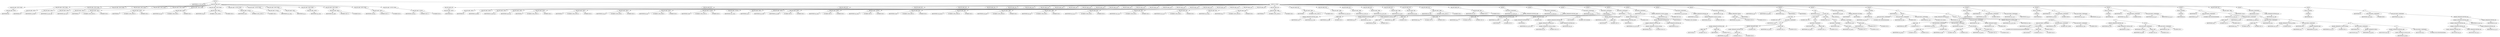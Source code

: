 digraph G {	
ranksep=.25;
	0 [label="MODULE"];
	1 [label="IDENTIFIERS:or1200_mult_mac"];
	0 -> 1;
	2 [label="VAR_DECLARE_LIST"];
	0 -> 2;
	3 [label="VAR_DECLARE  INPUT PORT"];
	2 -> 3;
	4 [label="VAR_DECLARE  INPUT"];
	3 -> 4;
	5 [label="IDENTIFIERS:clk"];
	4 -> 5;
	16 [label="VAR_DECLARE  INPUT PORT"];
	2 -> 16;
	17 [label="VAR_DECLARE  INPUT"];
	16 -> 17;
	18 [label="IDENTIFIERS:rst"];
	17 -> 18;
	29 [label="VAR_DECLARE  INPUT PORT"];
	2 -> 29;
	30 [label="VAR_DECLARE  INPUT"];
	29 -> 30;
	31 [label="IDENTIFIERS:ex_freeze"];
	30 -> 31;
	42 [label="VAR_DECLARE  INPUT PORT"];
	2 -> 42;
	43 [label="VAR_DECLARE  INPUT"];
	42 -> 43;
	44 [label="IDENTIFIERS:id_macrc_op"];
	43 -> 44;
	55 [label="VAR_DECLARE  INPUT PORT"];
	2 -> 55;
	56 [label="VAR_DECLARE  INPUT"];
	55 -> 56;
	57 [label="IDENTIFIERS:macrc_op"];
	56 -> 57;
	68 [label="VAR_DECLARE  INPUT PORT"];
	2 -> 68;
	69 [label="VAR_DECLARE  INPUT"];
	68 -> 69;
	70 [label="IDENTIFIERS:a"];
	69 -> 70;
	71 [label="NUMBERS LONG_LONG:31"];
	69 -> 71;
	72 [label="NUMBERS DEC:0"];
	69 -> 72;
	81 [label="VAR_DECLARE  INPUT PORT"];
	2 -> 81;
	82 [label="VAR_DECLARE  INPUT"];
	81 -> 82;
	83 [label="IDENTIFIERS:b"];
	82 -> 83;
	84 [label="NUMBERS LONG_LONG:31"];
	82 -> 84;
	85 [label="NUMBERS DEC:0"];
	82 -> 85;
	94 [label="VAR_DECLARE  INPUT PORT"];
	2 -> 94;
	95 [label="VAR_DECLARE  INPUT"];
	94 -> 95;
	96 [label="IDENTIFIERS:mac_op"];
	95 -> 96;
	97 [label="NUMBERS LONG_LONG:1"];
	95 -> 97;
	98 [label="NUMBERS DEC:0"];
	95 -> 98;
	107 [label="VAR_DECLARE  INPUT PORT"];
	2 -> 107;
	108 [label="VAR_DECLARE  INPUT"];
	107 -> 108;
	109 [label="IDENTIFIERS:alu_op"];
	108 -> 109;
	110 [label="NUMBERS LONG_LONG:3"];
	108 -> 110;
	111 [label="NUMBERS DEC:0"];
	108 -> 111;
	120 [label="VAR_DECLARE  OUTPUT PORT"];
	2 -> 120;
	121 [label="VAR_DECLARE  OUTPUT"];
	120 -> 121;
	122 [label="IDENTIFIERS:result"];
	121 -> 122;
	123 [label="NUMBERS LONG_LONG:31"];
	121 -> 123;
	124 [label="NUMBERS DEC:0"];
	121 -> 124;
	133 [label="VAR_DECLARE  OUTPUT PORT"];
	2 -> 133;
	134 [label="VAR_DECLARE  OUTPUT"];
	133 -> 134;
	135 [label="IDENTIFIERS:mac_stall_r"];
	134 -> 135;
	146 [label="VAR_DECLARE  INPUT PORT"];
	2 -> 146;
	147 [label="VAR_DECLARE  INPUT"];
	146 -> 147;
	148 [label="IDENTIFIERS:spr_cs"];
	147 -> 148;
	159 [label="VAR_DECLARE  INPUT PORT"];
	2 -> 159;
	160 [label="VAR_DECLARE  INPUT"];
	159 -> 160;
	161 [label="IDENTIFIERS:spr_write"];
	160 -> 161;
	172 [label="VAR_DECLARE  INPUT PORT"];
	2 -> 172;
	173 [label="VAR_DECLARE  INPUT"];
	172 -> 173;
	174 [label="IDENTIFIERS:spr_addr"];
	173 -> 174;
	175 [label="NUMBERS DEC:31"];
	173 -> 175;
	176 [label="NUMBERS DEC:0"];
	173 -> 176;
	185 [label="VAR_DECLARE  INPUT PORT"];
	2 -> 185;
	186 [label="VAR_DECLARE  INPUT"];
	185 -> 186;
	187 [label="IDENTIFIERS:spr_dat_i"];
	186 -> 187;
	188 [label="NUMBERS DEC:31"];
	186 -> 188;
	189 [label="NUMBERS DEC:0"];
	186 -> 189;
	198 [label="VAR_DECLARE  OUTPUT PORT"];
	2 -> 198;
	199 [label="VAR_DECLARE  OUTPUT"];
	198 -> 199;
	200 [label="IDENTIFIERS:spr_dat_o"];
	199 -> 200;
	201 [label="NUMBERS DEC:31"];
	199 -> 201;
	202 [label="NUMBERS DEC:0"];
	199 -> 202;
	211 [label="MODULE_ITEMS"];
	0 -> 211;
	212 [label="VAR_DECLARE_LIST"];
	211 -> 212;
	213 [label="VAR_DECLARE  INPUT"];
	212 -> 213;
	214 [label="IDENTIFIERS:clk"];
	213 -> 214;
	220 [label="VAR_DECLARE_LIST"];
	211 -> 220;
	221 [label="VAR_DECLARE  INPUT"];
	220 -> 221;
	222 [label="IDENTIFIERS:rst"];
	221 -> 222;
	228 [label="VAR_DECLARE_LIST"];
	211 -> 228;
	229 [label="VAR_DECLARE  INPUT"];
	228 -> 229;
	230 [label="IDENTIFIERS:ex_freeze"];
	229 -> 230;
	236 [label="VAR_DECLARE_LIST"];
	211 -> 236;
	237 [label="VAR_DECLARE  INPUT"];
	236 -> 237;
	238 [label="IDENTIFIERS:id_macrc_op"];
	237 -> 238;
	244 [label="VAR_DECLARE_LIST"];
	211 -> 244;
	245 [label="VAR_DECLARE  INPUT"];
	244 -> 245;
	246 [label="IDENTIFIERS:macrc_op"];
	245 -> 246;
	252 [label="VAR_DECLARE_LIST"];
	211 -> 252;
	253 [label="VAR_DECLARE  INPUT"];
	252 -> 253;
	254 [label="IDENTIFIERS:a"];
	253 -> 254;
	255 [label="NUMBERS LONG_LONG:31"];
	253 -> 255;
	256 [label="NUMBERS DEC:0"];
	253 -> 256;
	260 [label="VAR_DECLARE_LIST"];
	211 -> 260;
	261 [label="VAR_DECLARE  INPUT"];
	260 -> 261;
	262 [label="IDENTIFIERS:b"];
	261 -> 262;
	263 [label="NUMBERS LONG_LONG:31"];
	261 -> 263;
	264 [label="NUMBERS DEC:0"];
	261 -> 264;
	268 [label="VAR_DECLARE_LIST"];
	211 -> 268;
	269 [label="VAR_DECLARE  INPUT"];
	268 -> 269;
	270 [label="IDENTIFIERS:mac_op"];
	269 -> 270;
	271 [label="NUMBERS LONG_LONG:1"];
	269 -> 271;
	272 [label="NUMBERS DEC:0"];
	269 -> 272;
	276 [label="VAR_DECLARE_LIST"];
	211 -> 276;
	277 [label="VAR_DECLARE  INPUT"];
	276 -> 277;
	278 [label="IDENTIFIERS:alu_op"];
	277 -> 278;
	279 [label="NUMBERS LONG_LONG:3"];
	277 -> 279;
	280 [label="NUMBERS DEC:0"];
	277 -> 280;
	284 [label="VAR_DECLARE_LIST"];
	211 -> 284;
	285 [label="VAR_DECLARE  OUTPUT"];
	284 -> 285;
	286 [label="IDENTIFIERS:result"];
	285 -> 286;
	287 [label="NUMBERS LONG_LONG:31"];
	285 -> 287;
	288 [label="NUMBERS DEC:0"];
	285 -> 288;
	292 [label="VAR_DECLARE_LIST"];
	211 -> 292;
	293 [label="VAR_DECLARE  OUTPUT"];
	292 -> 293;
	294 [label="IDENTIFIERS:mac_stall_r"];
	293 -> 294;
	300 [label="VAR_DECLARE_LIST"];
	211 -> 300;
	301 [label="VAR_DECLARE  INPUT"];
	300 -> 301;
	302 [label="IDENTIFIERS:spr_cs"];
	301 -> 302;
	308 [label="VAR_DECLARE_LIST"];
	211 -> 308;
	309 [label="VAR_DECLARE  INPUT"];
	308 -> 309;
	310 [label="IDENTIFIERS:spr_write"];
	309 -> 310;
	316 [label="VAR_DECLARE_LIST"];
	211 -> 316;
	317 [label="VAR_DECLARE  INPUT"];
	316 -> 317;
	318 [label="IDENTIFIERS:spr_addr"];
	317 -> 318;
	319 [label="NUMBERS DEC:31"];
	317 -> 319;
	320 [label="NUMBERS DEC:0"];
	317 -> 320;
	324 [label="VAR_DECLARE_LIST"];
	211 -> 324;
	325 [label="VAR_DECLARE  INPUT"];
	324 -> 325;
	326 [label="IDENTIFIERS:spr_dat_i"];
	325 -> 326;
	327 [label="NUMBERS DEC:31"];
	325 -> 327;
	328 [label="NUMBERS DEC:0"];
	325 -> 328;
	332 [label="VAR_DECLARE_LIST"];
	211 -> 332;
	333 [label="VAR_DECLARE  OUTPUT"];
	332 -> 333;
	334 [label="IDENTIFIERS:spr_dat_o"];
	333 -> 334;
	335 [label="NUMBERS DEC:31"];
	333 -> 335;
	336 [label="NUMBERS DEC:0"];
	333 -> 336;
	340 [label="VAR_DECLARE_LIST"];
	211 -> 340;
	341 [label="VAR_DECLARE  REG"];
	340 -> 341;
	342 [label="IDENTIFIERS:result"];
	341 -> 342;
	343 [label="NUMBERS LONG_LONG:31"];
	341 -> 343;
	344 [label="NUMBERS DEC:0"];
	341 -> 344;
	348 [label="VAR_DECLARE_LIST"];
	211 -> 348;
	349 [label="VAR_DECLARE  REG"];
	348 -> 349;
	350 [label="IDENTIFIERS:mul_prod_r"];
	349 -> 350;
	351 [label="NUMBERS LONG_LONG:63"];
	349 -> 351;
	352 [label="NUMBERS DEC:0"];
	349 -> 352;
	356 [label="VAR_DECLARE_LIST"];
	211 -> 356;
	357 [label="VAR_DECLARE  WIRE"];
	356 -> 357;
	358 [label="IDENTIFIERS:mul_prod"];
	357 -> 358;
	359 [label="NUMBERS LONG_LONG:63"];
	357 -> 359;
	360 [label="NUMBERS DEC:0"];
	357 -> 360;
	364 [label="VAR_DECLARE_LIST"];
	211 -> 364;
	365 [label="VAR_DECLARE  WIRE"];
	364 -> 365;
	366 [label="IDENTIFIERS:mac_op"];
	365 -> 366;
	367 [label="NUMBERS LONG_LONG:1"];
	365 -> 367;
	368 [label="NUMBERS DEC:0"];
	365 -> 368;
	372 [label="VAR_DECLARE_LIST"];
	211 -> 372;
	373 [label="VAR_DECLARE  REG"];
	372 -> 373;
	374 [label="IDENTIFIERS:mac_op_r1"];
	373 -> 374;
	375 [label="NUMBERS LONG_LONG:1"];
	373 -> 375;
	376 [label="NUMBERS DEC:0"];
	373 -> 376;
	380 [label="VAR_DECLARE_LIST"];
	211 -> 380;
	381 [label="VAR_DECLARE  REG"];
	380 -> 381;
	382 [label="IDENTIFIERS:mac_op_r2"];
	381 -> 382;
	383 [label="NUMBERS LONG_LONG:1"];
	381 -> 383;
	384 [label="NUMBERS DEC:0"];
	381 -> 384;
	388 [label="VAR_DECLARE_LIST"];
	211 -> 388;
	389 [label="VAR_DECLARE  REG"];
	388 -> 389;
	390 [label="IDENTIFIERS:mac_op_r3"];
	389 -> 390;
	391 [label="NUMBERS LONG_LONG:1"];
	389 -> 391;
	392 [label="NUMBERS DEC:0"];
	389 -> 392;
	396 [label="VAR_DECLARE_LIST"];
	211 -> 396;
	397 [label="VAR_DECLARE  REG"];
	396 -> 397;
	398 [label="IDENTIFIERS:mac_stall_r"];
	397 -> 398;
	404 [label="VAR_DECLARE_LIST"];
	211 -> 404;
	405 [label="VAR_DECLARE  REG"];
	404 -> 405;
	406 [label="IDENTIFIERS:mac_r"];
	405 -> 406;
	407 [label="NUMBERS LONG_LONG:63"];
	405 -> 407;
	408 [label="NUMBERS DEC:0"];
	405 -> 408;
	412 [label="VAR_DECLARE_LIST"];
	211 -> 412;
	413 [label="VAR_DECLARE  WIRE"];
	412 -> 413;
	414 [label="IDENTIFIERS:x"];
	413 -> 414;
	415 [label="NUMBERS LONG_LONG:31"];
	413 -> 415;
	416 [label="NUMBERS DEC:0"];
	413 -> 416;
	420 [label="VAR_DECLARE_LIST"];
	211 -> 420;
	421 [label="VAR_DECLARE  WIRE"];
	420 -> 421;
	422 [label="IDENTIFIERS:y"];
	421 -> 422;
	423 [label="NUMBERS LONG_LONG:31"];
	421 -> 423;
	424 [label="NUMBERS DEC:0"];
	421 -> 424;
	428 [label="VAR_DECLARE_LIST"];
	211 -> 428;
	429 [label="VAR_DECLARE  WIRE"];
	428 -> 429;
	430 [label="IDENTIFIERS:spr_maclo_we"];
	429 -> 430;
	436 [label="VAR_DECLARE_LIST"];
	211 -> 436;
	437 [label="VAR_DECLARE  WIRE"];
	436 -> 437;
	438 [label="IDENTIFIERS:spr_machi_we"];
	437 -> 438;
	444 [label="VAR_DECLARE_LIST"];
	211 -> 444;
	445 [label="VAR_DECLARE  WIRE"];
	444 -> 445;
	446 [label="IDENTIFIERS:alu_op_div_divu"];
	445 -> 446;
	452 [label="VAR_DECLARE_LIST"];
	211 -> 452;
	453 [label="VAR_DECLARE  WIRE"];
	452 -> 453;
	454 [label="IDENTIFIERS:alu_op_div"];
	453 -> 454;
	460 [label="VAR_DECLARE_LIST"];
	211 -> 460;
	461 [label="VAR_DECLARE  REG"];
	460 -> 461;
	462 [label="IDENTIFIERS:div_free"];
	461 -> 462;
	468 [label="VAR_DECLARE_LIST"];
	211 -> 468;
	469 [label="VAR_DECLARE  WIRE"];
	468 -> 469;
	470 [label="IDENTIFIERS:div_tmp"];
	469 -> 470;
	471 [label="NUMBERS LONG_LONG:31"];
	469 -> 471;
	472 [label="NUMBERS DEC:0"];
	469 -> 472;
	476 [label="VAR_DECLARE_LIST"];
	211 -> 476;
	477 [label="VAR_DECLARE  REG"];
	476 -> 477;
	478 [label="IDENTIFIERS:div_cntr"];
	477 -> 478;
	479 [label="NUMBERS DEC:5"];
	477 -> 479;
	480 [label="NUMBERS DEC:0"];
	477 -> 480;
	484 [label="ASSIGN"];
	211 -> 484;
	485 [label="BLOCKING_STATEMENT"];
	484 -> 485;
	486 [label="IDENTIFIERS:spr_maclo_we"];
	485 -> 486;
	487 [label="BINARY_OPERATION BITWISE_AND"];
	485 -> 487;
	488 [label="BINARY_OPERATION BITWISE_AND"];
	487 -> 488;
	489 [label="IDENTIFIERS:spr_cs"];
	488 -> 489;
	490 [label="IDENTIFIERS:spr_write"];
	488 -> 490;
	491 [label="ARRAY_REF"];
	487 -> 491;
	492 [label="IDENTIFIERS:spr_addr"];
	491 -> 492;
	493 [label="NUMBERS DEC:0"];
	491 -> 493;
	494 [label="ASSIGN"];
	211 -> 494;
	495 [label="BLOCKING_STATEMENT"];
	494 -> 495;
	496 [label="IDENTIFIERS:spr_machi_we"];
	495 -> 496;
	497 [label="BINARY_OPERATION BITWISE_AND"];
	495 -> 497;
	498 [label="BINARY_OPERATION BITWISE_AND"];
	497 -> 498;
	499 [label="IDENTIFIERS:spr_cs"];
	498 -> 499;
	500 [label="IDENTIFIERS:spr_write"];
	498 -> 500;
	501 [label="UNARY_OPERATION LOGICAL_NOT"];
	497 -> 501;
	502 [label="ARRAY_REF"];
	501 -> 502;
	503 [label="IDENTIFIERS:spr_addr"];
	502 -> 503;
	504 [label="NUMBERS DEC:0"];
	502 -> 504;
	505 [label="ASSIGN"];
	211 -> 505;
	506 [label="BLOCKING_STATEMENT"];
	505 -> 506;
	507 [label="IDENTIFIERS:spr_dat_o"];
	506 -> 507;
	508 [label="IF_Q"];
	506 -> 508;
	509 [label="ARRAY_REF"];
	508 -> 509;
	510 [label="IDENTIFIERS:spr_addr"];
	509 -> 510;
	511 [label="NUMBERS DEC:0"];
	509 -> 511;
	512 [label="RANGE_REF"];
	508 -> 512;
	513 [label="IDENTIFIERS:mac_r"];
	512 -> 513;
	514 [label="NUMBERS DEC:31"];
	512 -> 514;
	515 [label="NUMBERS DEC:0"];
	512 -> 515;
	516 [label="RANGE_REF"];
	508 -> 516;
	517 [label="IDENTIFIERS:mac_r"];
	516 -> 517;
	518 [label="NUMBERS DEC:63"];
	516 -> 518;
	519 [label="NUMBERS DEC:32"];
	516 -> 519;
	520 [label="ASSIGN"];
	211 -> 520;
	521 [label="BLOCKING_STATEMENT"];
	520 -> 521;
	522 [label="IDENTIFIERS:x"];
	521 -> 522;
	523 [label="IF_Q"];
	521 -> 523;
	524 [label="BINARY_OPERATION BITWISE_AND"];
	523 -> 524;
	525 [label="IDENTIFIERS:alu_op_div"];
	524 -> 525;
	526 [label="ARRAY_REF"];
	524 -> 526;
	527 [label="IDENTIFIERS:a"];
	526 -> 527;
	528 [label="NUMBERS DEC:31"];
	526 -> 528;
	529 [label="BINARY_OPERATION ADD"];
	523 -> 529;
	530 [label="UNARY_OPERATION BITWISE_NOT"];
	529 -> 530;
	531 [label="IDENTIFIERS:a"];
	530 -> 531;
	532 [label="NUMBERS BIN:1"];
	529 -> 532;
	533 [label="IF_Q"];
	523 -> 533;
	534 [label="BINARY_OPERATION BITWISE_OR"];
	533 -> 534;
	535 [label="BINARY_OPERATION BITWISE_OR"];
	534 -> 535;
	536 [label="IDENTIFIERS:alu_op_div_divu"];
	535 -> 536;
	537 [label="BINARY_OPERATION LOGICAL_EQUAL"];
	535 -> 537;
	538 [label="IDENTIFIERS:alu_op"];
	537 -> 538;
	539 [label="NUMBERS BIN:0110"];
	537 -> 539;
	540 [label="UNARY_OPERATION BITWISE_OR"];
	534 -> 540;
	541 [label="IDENTIFIERS:mac_op"];
	540 -> 541;
	542 [label="IDENTIFIERS:a"];
	533 -> 542;
	543 [label="NUMBERS HEX:00000000"];
	533 -> 543;
	544 [label="ASSIGN"];
	211 -> 544;
	545 [label="BLOCKING_STATEMENT"];
	544 -> 545;
	546 [label="IDENTIFIERS:y"];
	545 -> 546;
	547 [label="IF_Q"];
	545 -> 547;
	548 [label="BINARY_OPERATION BITWISE_AND"];
	547 -> 548;
	549 [label="IDENTIFIERS:alu_op_div"];
	548 -> 549;
	550 [label="ARRAY_REF"];
	548 -> 550;
	551 [label="IDENTIFIERS:b"];
	550 -> 551;
	552 [label="NUMBERS DEC:31"];
	550 -> 552;
	553 [label="BINARY_OPERATION ADD"];
	547 -> 553;
	554 [label="UNARY_OPERATION BITWISE_NOT"];
	553 -> 554;
	555 [label="IDENTIFIERS:b"];
	554 -> 555;
	556 [label="NUMBERS BIN:1"];
	553 -> 556;
	557 [label="IF_Q"];
	547 -> 557;
	558 [label="BINARY_OPERATION BITWISE_OR"];
	557 -> 558;
	559 [label="BINARY_OPERATION BITWISE_OR"];
	558 -> 559;
	560 [label="IDENTIFIERS:alu_op_div_divu"];
	559 -> 560;
	561 [label="BINARY_OPERATION LOGICAL_EQUAL"];
	559 -> 561;
	562 [label="IDENTIFIERS:alu_op"];
	561 -> 562;
	563 [label="NUMBERS BIN:0110"];
	561 -> 563;
	564 [label="UNARY_OPERATION BITWISE_OR"];
	558 -> 564;
	565 [label="IDENTIFIERS:mac_op"];
	564 -> 565;
	566 [label="IDENTIFIERS:b"];
	557 -> 566;
	567 [label="NUMBERS HEX:00000000"];
	557 -> 567;
	568 [label="ASSIGN"];
	211 -> 568;
	569 [label="BLOCKING_STATEMENT"];
	568 -> 569;
	570 [label="IDENTIFIERS:alu_op_div"];
	569 -> 570;
	571 [label="BINARY_OPERATION LOGICAL_EQUAL"];
	569 -> 571;
	572 [label="IDENTIFIERS:alu_op"];
	571 -> 572;
	573 [label="NUMBERS BIN:1001"];
	571 -> 573;
	574 [label="ASSIGN"];
	211 -> 574;
	575 [label="BLOCKING_STATEMENT"];
	574 -> 575;
	576 [label="IDENTIFIERS:alu_op_div_divu"];
	575 -> 576;
	577 [label="BINARY_OPERATION BITWISE_OR"];
	575 -> 577;
	578 [label="IDENTIFIERS:alu_op_div"];
	577 -> 578;
	579 [label="BINARY_OPERATION LOGICAL_EQUAL"];
	577 -> 579;
	580 [label="IDENTIFIERS:alu_op"];
	579 -> 580;
	581 [label="NUMBERS BIN:1010"];
	579 -> 581;
	582 [label="ASSIGN"];
	211 -> 582;
	583 [label="BLOCKING_STATEMENT"];
	582 -> 583;
	584 [label="IDENTIFIERS:div_tmp"];
	583 -> 584;
	585 [label="BINARY_OPERATION MINUS"];
	583 -> 585;
	586 [label="RANGE_REF"];
	585 -> 586;
	587 [label="IDENTIFIERS:mul_prod_r"];
	586 -> 587;
	588 [label="NUMBERS DEC:63"];
	586 -> 588;
	589 [label="NUMBERS DEC:32"];
	586 -> 589;
	590 [label="IDENTIFIERS:y"];
	585 -> 590;
	591 [label="ALWAYS"];
	211 -> 591;
	592 [label="DELAY_CONTROL"];
	591 -> 592;
	593 [label="IDENTIFIERS:alu_op"];
	592 -> 593;
	594 [label="IDENTIFIERS:mul_prod_r"];
	592 -> 594;
	595 [label="IDENTIFIERS:mac_r"];
	592 -> 595;
	596 [label="IDENTIFIERS:a"];
	592 -> 596;
	597 [label="IDENTIFIERS:b"];
	592 -> 597;
	598 [label="CASE"];
	591 -> 598;
	599 [label="IDENTIFIERS:alu_op"];
	598 -> 599;
	600 [label="CASE_LIST"];
	598 -> 600;
	601 [label="CASE_ITEM"];
	600 -> 601;
	602 [label="NUMBERS BIN:1001"];
	601 -> 602;
	603 [label="BLOCKING_STATEMENT"];
	601 -> 603;
	604 [label="IDENTIFIERS:result"];
	603 -> 604;
	605 [label="IF_Q"];
	603 -> 605;
	606 [label="BINARY_OPERATION BITWISE_XOR"];
	605 -> 606;
	607 [label="ARRAY_REF"];
	606 -> 607;
	608 [label="IDENTIFIERS:a"];
	607 -> 608;
	609 [label="NUMBERS DEC:31"];
	607 -> 609;
	610 [label="ARRAY_REF"];
	606 -> 610;
	611 [label="IDENTIFIERS:b"];
	610 -> 611;
	612 [label="NUMBERS DEC:31"];
	610 -> 612;
	613 [label="BINARY_OPERATION ADD"];
	605 -> 613;
	614 [label="UNARY_OPERATION BITWISE_NOT"];
	613 -> 614;
	615 [label="RANGE_REF"];
	614 -> 615;
	616 [label="IDENTIFIERS:mul_prod_r"];
	615 -> 616;
	617 [label="NUMBERS DEC:31"];
	615 -> 617;
	618 [label="NUMBERS DEC:0"];
	615 -> 618;
	619 [label="NUMBERS BIN:1"];
	613 -> 619;
	620 [label="RANGE_REF"];
	605 -> 620;
	621 [label="IDENTIFIERS:mul_prod_r"];
	620 -> 621;
	622 [label="NUMBERS DEC:31"];
	620 -> 622;
	623 [label="NUMBERS DEC:0"];
	620 -> 623;
	624 [label="CASE_ITEM"];
	600 -> 624;
	625 [label="NUMBERS BIN:1010"];
	624 -> 625;
	626 [label="BLOCK"];
	624 -> 626;
	627 [label="BLOCKING_STATEMENT"];
	626 -> 627;
	628 [label="IDENTIFIERS:result"];
	627 -> 628;
	629 [label="RANGE_REF"];
	627 -> 629;
	630 [label="IDENTIFIERS:mul_prod_r"];
	629 -> 630;
	631 [label="NUMBERS DEC:31"];
	629 -> 631;
	632 [label="NUMBERS DEC:0"];
	629 -> 632;
	633 [label="CASE_ITEM"];
	600 -> 633;
	634 [label="NUMBERS BIN:0110"];
	633 -> 634;
	635 [label="BLOCK"];
	633 -> 635;
	636 [label="BLOCKING_STATEMENT"];
	635 -> 636;
	637 [label="IDENTIFIERS:result"];
	636 -> 637;
	638 [label="RANGE_REF"];
	636 -> 638;
	639 [label="IDENTIFIERS:mul_prod_r"];
	638 -> 639;
	640 [label="NUMBERS DEC:31"];
	638 -> 640;
	641 [label="NUMBERS DEC:0"];
	638 -> 641;
	642 [label="CASE_DEFAULT"];
	600 -> 642;
	643 [label="BLOCKING_STATEMENT"];
	642 -> 643;
	644 [label="IDENTIFIERS:result"];
	643 -> 644;
	645 [label="RANGE_REF"];
	643 -> 645;
	646 [label="IDENTIFIERS:mac_r"];
	645 -> 646;
	647 [label="NUMBERS DEC:31"];
	645 -> 647;
	648 [label="NUMBERS DEC:0"];
	645 -> 648;
	649 [label="ASSIGN"];
	211 -> 649;
	650 [label="BLOCKING_STATEMENT"];
	649 -> 650;
	651 [label="IDENTIFIERS:mul_prod"];
	650 -> 651;
	652 [label="BINARY_OPERATION MULTIPLY"];
	650 -> 652;
	653 [label="IDENTIFIERS:x"];
	652 -> 653;
	654 [label="IDENTIFIERS:y"];
	652 -> 654;
	655 [label="ALWAYS"];
	211 -> 655;
	656 [label="DELAY_CONTROL"];
	655 -> 656;
	657 [label="POSEDGE"];
	656 -> 657;
	658 [label="IDENTIFIERS:clk"];
	657 -> 658;
	659 [label="IF"];
	655 -> 659;
	660 [label="IDENTIFIERS:rst"];
	659 -> 660;
	661 [label="BLOCK"];
	659 -> 661;
	662 [label="NON_BLOCKING_STATEMENT"];
	661 -> 662;
	663 [label="IDENTIFIERS:mul_prod_r"];
	662 -> 663;
	664 [label="NUMBERS HEX:0000000000000000"];
	662 -> 664;
	665 [label="NON_BLOCKING_STATEMENT"];
	661 -> 665;
	666 [label="IDENTIFIERS:div_free"];
	665 -> 666;
	667 [label="NUMBERS BIN:1"];
	665 -> 667;
	668 [label="NON_BLOCKING_STATEMENT"];
	661 -> 668;
	669 [label="IDENTIFIERS:div_cntr"];
	668 -> 669;
	670 [label="NUMBERS BIN:000000"];
	668 -> 670;
	671 [label="IF"];
	659 -> 671;
	672 [label="UNARY_OPERATION BITWISE_OR"];
	671 -> 672;
	673 [label="IDENTIFIERS:div_cntr"];
	672 -> 673;
	674 [label="BLOCK"];
	671 -> 674;
	675 [label="IF"];
	674 -> 675;
	676 [label="ARRAY_REF"];
	675 -> 676;
	677 [label="IDENTIFIERS:div_tmp"];
	676 -> 677;
	678 [label="NUMBERS DEC:31"];
	676 -> 678;
	679 [label="NON_BLOCKING_STATEMENT"];
	675 -> 679;
	680 [label="IDENTIFIERS:mul_prod_r"];
	679 -> 680;
	681 [label="CONCATENATE"];
	679 -> 681;
	682 [label="RANGE_REF"];
	681 -> 682;
	683 [label="IDENTIFIERS:mul_prod_r"];
	682 -> 683;
	684 [label="NUMBERS DEC:62"];
	682 -> 684;
	685 [label="NUMBERS DEC:0"];
	682 -> 685;
	686 [label="NUMBERS BIN:0"];
	681 -> 686;
	687 [label="NON_BLOCKING_STATEMENT"];
	675 -> 687;
	688 [label="IDENTIFIERS:mul_prod_r"];
	687 -> 688;
	689 [label="CONCATENATE"];
	687 -> 689;
	690 [label="RANGE_REF"];
	689 -> 690;
	691 [label="IDENTIFIERS:div_tmp"];
	690 -> 691;
	692 [label="NUMBERS DEC:30"];
	690 -> 692;
	693 [label="NUMBERS DEC:0"];
	690 -> 693;
	694 [label="RANGE_REF"];
	689 -> 694;
	695 [label="IDENTIFIERS:mul_prod_r"];
	694 -> 695;
	696 [label="NUMBERS DEC:31"];
	694 -> 696;
	697 [label="NUMBERS DEC:0"];
	694 -> 697;
	698 [label="NUMBERS BIN:1"];
	689 -> 698;
	699 [label="NON_BLOCKING_STATEMENT"];
	674 -> 699;
	700 [label="IDENTIFIERS:div_cntr"];
	699 -> 700;
	701 [label="BINARY_OPERATION MINUS"];
	699 -> 701;
	702 [label="IDENTIFIERS:div_cntr"];
	701 -> 702;
	703 [label="NUMBERS BIN:1"];
	701 -> 703;
	704 [label="IF"];
	671 -> 704;
	705 [label="BINARY_OPERATION LOGICAL_AND"];
	704 -> 705;
	706 [label="IDENTIFIERS:alu_op_div_divu"];
	705 -> 706;
	707 [label="IDENTIFIERS:div_free"];
	705 -> 707;
	708 [label="BLOCK"];
	704 -> 708;
	709 [label="NON_BLOCKING_STATEMENT"];
	708 -> 709;
	710 [label="IDENTIFIERS:mul_prod_r"];
	709 -> 710;
	711 [label="CONCATENATE"];
	709 -> 711;
	712 [label="NUMBERS BIN:0000000000000000000000000000000"];
	711 -> 712;
	713 [label="RANGE_REF"];
	711 -> 713;
	714 [label="IDENTIFIERS:x"];
	713 -> 714;
	715 [label="NUMBERS DEC:31"];
	713 -> 715;
	716 [label="NUMBERS DEC:0"];
	713 -> 716;
	717 [label="NUMBERS BIN:0"];
	711 -> 717;
	718 [label="NON_BLOCKING_STATEMENT"];
	708 -> 718;
	719 [label="IDENTIFIERS:div_cntr"];
	718 -> 719;
	720 [label="NUMBERS BIN:100000"];
	718 -> 720;
	721 [label="NON_BLOCKING_STATEMENT"];
	708 -> 721;
	722 [label="IDENTIFIERS:div_free"];
	721 -> 722;
	723 [label="NUMBERS BIN:0"];
	721 -> 723;
	724 [label="IF"];
	704 -> 724;
	725 [label="BINARY_OPERATION BITWISE_OR"];
	724 -> 725;
	726 [label="IDENTIFIERS:div_free"];
	725 -> 726;
	727 [label="UNARY_OPERATION LOGICAL_NOT"];
	725 -> 727;
	728 [label="IDENTIFIERS:ex_freeze"];
	727 -> 728;
	729 [label="BLOCK"];
	724 -> 729;
	730 [label="NON_BLOCKING_STATEMENT"];
	729 -> 730;
	731 [label="IDENTIFIERS:mul_prod_r"];
	730 -> 731;
	732 [label="RANGE_REF"];
	730 -> 732;
	733 [label="IDENTIFIERS:mul_prod"];
	732 -> 733;
	734 [label="NUMBERS DEC:63"];
	732 -> 734;
	735 [label="NUMBERS DEC:0"];
	732 -> 735;
	736 [label="NON_BLOCKING_STATEMENT"];
	729 -> 736;
	737 [label="IDENTIFIERS:div_free"];
	736 -> 737;
	738 [label="NUMBERS BIN:1"];
	736 -> 738;
	740 [label="ALWAYS"];
	211 -> 740;
	741 [label="DELAY_CONTROL"];
	740 -> 741;
	742 [label="POSEDGE"];
	741 -> 742;
	743 [label="IDENTIFIERS:clk"];
	742 -> 743;
	744 [label="IF"];
	740 -> 744;
	745 [label="IDENTIFIERS:rst"];
	744 -> 745;
	746 [label="NON_BLOCKING_STATEMENT"];
	744 -> 746;
	747 [label="IDENTIFIERS:mac_op_r1"];
	746 -> 747;
	748 [label="NUMBERS BIN:00"];
	746 -> 748;
	749 [label="NON_BLOCKING_STATEMENT"];
	744 -> 749;
	750 [label="IDENTIFIERS:mac_op_r1"];
	749 -> 750;
	751 [label="IDENTIFIERS:mac_op"];
	749 -> 751;
	752 [label="ALWAYS"];
	211 -> 752;
	753 [label="DELAY_CONTROL"];
	752 -> 753;
	754 [label="POSEDGE"];
	753 -> 754;
	755 [label="IDENTIFIERS:clk"];
	754 -> 755;
	756 [label="IF"];
	752 -> 756;
	757 [label="IDENTIFIERS:rst"];
	756 -> 757;
	758 [label="NON_BLOCKING_STATEMENT"];
	756 -> 758;
	759 [label="IDENTIFIERS:mac_op_r2"];
	758 -> 759;
	760 [label="NUMBERS BIN:00"];
	758 -> 760;
	761 [label="NON_BLOCKING_STATEMENT"];
	756 -> 761;
	762 [label="IDENTIFIERS:mac_op_r2"];
	761 -> 762;
	763 [label="IDENTIFIERS:mac_op_r1"];
	761 -> 763;
	764 [label="ALWAYS"];
	211 -> 764;
	765 [label="DELAY_CONTROL"];
	764 -> 765;
	766 [label="POSEDGE"];
	765 -> 766;
	767 [label="IDENTIFIERS:clk"];
	766 -> 767;
	768 [label="IF"];
	764 -> 768;
	769 [label="IDENTIFIERS:rst"];
	768 -> 769;
	770 [label="NON_BLOCKING_STATEMENT"];
	768 -> 770;
	771 [label="IDENTIFIERS:mac_op_r3"];
	770 -> 771;
	772 [label="NUMBERS BIN:00"];
	770 -> 772;
	773 [label="NON_BLOCKING_STATEMENT"];
	768 -> 773;
	774 [label="IDENTIFIERS:mac_op_r3"];
	773 -> 774;
	775 [label="IDENTIFIERS:mac_op_r2"];
	773 -> 775;
	776 [label="ALWAYS"];
	211 -> 776;
	777 [label="DELAY_CONTROL"];
	776 -> 777;
	778 [label="POSEDGE"];
	777 -> 778;
	779 [label="IDENTIFIERS:clk"];
	778 -> 779;
	780 [label="IF"];
	776 -> 780;
	781 [label="IDENTIFIERS:rst"];
	780 -> 781;
	782 [label="NON_BLOCKING_STATEMENT"];
	780 -> 782;
	783 [label="IDENTIFIERS:mac_r"];
	782 -> 783;
	784 [label="NUMBERS HEX:0000000000000000"];
	782 -> 784;
	785 [label="IF"];
	780 -> 785;
	786 [label="IDENTIFIERS:spr_maclo_we"];
	785 -> 786;
	787 [label="NON_BLOCKING_STATEMENT"];
	785 -> 787;
	788 [label="RANGE_REF"];
	787 -> 788;
	789 [label="IDENTIFIERS:mac_r"];
	788 -> 789;
	790 [label="NUMBERS DEC:31"];
	788 -> 790;
	791 [label="NUMBERS DEC:0"];
	788 -> 791;
	792 [label="IDENTIFIERS:spr_dat_i"];
	787 -> 792;
	793 [label="IF"];
	785 -> 793;
	794 [label="IDENTIFIERS:spr_machi_we"];
	793 -> 794;
	795 [label="NON_BLOCKING_STATEMENT"];
	793 -> 795;
	796 [label="RANGE_REF"];
	795 -> 796;
	797 [label="IDENTIFIERS:mac_r"];
	796 -> 797;
	798 [label="NUMBERS DEC:63"];
	796 -> 798;
	799 [label="NUMBERS DEC:32"];
	796 -> 799;
	800 [label="IDENTIFIERS:spr_dat_i"];
	795 -> 800;
	801 [label="IF"];
	793 -> 801;
	802 [label="BINARY_OPERATION LOGICAL_EQUAL"];
	801 -> 802;
	803 [label="IDENTIFIERS:mac_op_r3"];
	802 -> 803;
	804 [label="NUMBERS BIN:01"];
	802 -> 804;
	805 [label="NON_BLOCKING_STATEMENT"];
	801 -> 805;
	806 [label="IDENTIFIERS:mac_r"];
	805 -> 806;
	807 [label="BINARY_OPERATION ADD"];
	805 -> 807;
	808 [label="IDENTIFIERS:mac_r"];
	807 -> 808;
	809 [label="IDENTIFIERS:mul_prod_r"];
	807 -> 809;
	810 [label="IF"];
	801 -> 810;
	811 [label="BINARY_OPERATION LOGICAL_EQUAL"];
	810 -> 811;
	812 [label="IDENTIFIERS:mac_op_r3"];
	811 -> 812;
	813 [label="NUMBERS BIN:10"];
	811 -> 813;
	814 [label="NON_BLOCKING_STATEMENT"];
	810 -> 814;
	815 [label="IDENTIFIERS:mac_r"];
	814 -> 815;
	816 [label="BINARY_OPERATION MINUS"];
	814 -> 816;
	817 [label="IDENTIFIERS:mac_r"];
	816 -> 817;
	818 [label="IDENTIFIERS:mul_prod_r"];
	816 -> 818;
	819 [label="IF"];
	810 -> 819;
	820 [label="BINARY_OPERATION BITWISE_AND"];
	819 -> 820;
	821 [label="IDENTIFIERS:macrc_op"];
	820 -> 821;
	822 [label="UNARY_OPERATION LOGICAL_NOT"];
	820 -> 822;
	823 [label="IDENTIFIERS:ex_freeze"];
	822 -> 823;
	824 [label="NON_BLOCKING_STATEMENT"];
	819 -> 824;
	825 [label="IDENTIFIERS:mac_r"];
	824 -> 825;
	826 [label="NUMBERS HEX:0000000000000000"];
	824 -> 826;
	828 [label="VAR_DECLARE_LIST"];
	211 -> 828;
	829 [label="VAR_DECLARE  WIRE"];
	828 -> 829;
	830 [label="IDENTIFIERS:unused"];
	829 -> 830;
	836 [label="ASSIGN"];
	211 -> 836;
	837 [label="BLOCKING_STATEMENT"];
	836 -> 837;
	838 [label="IDENTIFIERS:unused"];
	837 -> 838;
	839 [label="UNARY_OPERATION BITWISE_OR"];
	837 -> 839;
	840 [label="IDENTIFIERS:spr_addr"];
	839 -> 840;
	841 [label="ALWAYS"];
	211 -> 841;
	842 [label="DELAY_CONTROL"];
	841 -> 842;
	843 [label="POSEDGE"];
	842 -> 843;
	844 [label="IDENTIFIERS:clk"];
	843 -> 844;
	845 [label="IF"];
	841 -> 845;
	846 [label="IDENTIFIERS:rst"];
	845 -> 846;
	847 [label="NON_BLOCKING_STATEMENT"];
	845 -> 847;
	848 [label="IDENTIFIERS:mac_stall_r"];
	847 -> 848;
	849 [label="NUMBERS BIN:0"];
	847 -> 849;
	850 [label="NON_BLOCKING_STATEMENT"];
	845 -> 850;
	851 [label="IDENTIFIERS:mac_stall_r"];
	850 -> 851;
	852 [label="BINARY_OPERATION BITWISE_OR"];
	850 -> 852;
	853 [label="BINARY_OPERATION BITWISE_AND"];
	852 -> 853;
	854 [label="BINARY_OPERATION BITWISE_OR"];
	853 -> 854;
	855 [label="BINARY_OPERATION BITWISE_OR"];
	854 -> 855;
	856 [label="UNARY_OPERATION BITWISE_OR"];
	855 -> 856;
	857 [label="IDENTIFIERS:mac_op"];
	856 -> 857;
	858 [label="UNARY_OPERATION BITWISE_OR"];
	855 -> 858;
	859 [label="IDENTIFIERS:mac_op_r1"];
	858 -> 859;
	860 [label="UNARY_OPERATION BITWISE_OR"];
	854 -> 860;
	861 [label="IDENTIFIERS:mac_op_r2"];
	860 -> 861;
	862 [label="IDENTIFIERS:id_macrc_op"];
	853 -> 862;
	863 [label="UNARY_OPERATION BITWISE_OR"];
	852 -> 863;
	864 [label="IDENTIFIERS:div_cntr"];
	863 -> 864;
}
